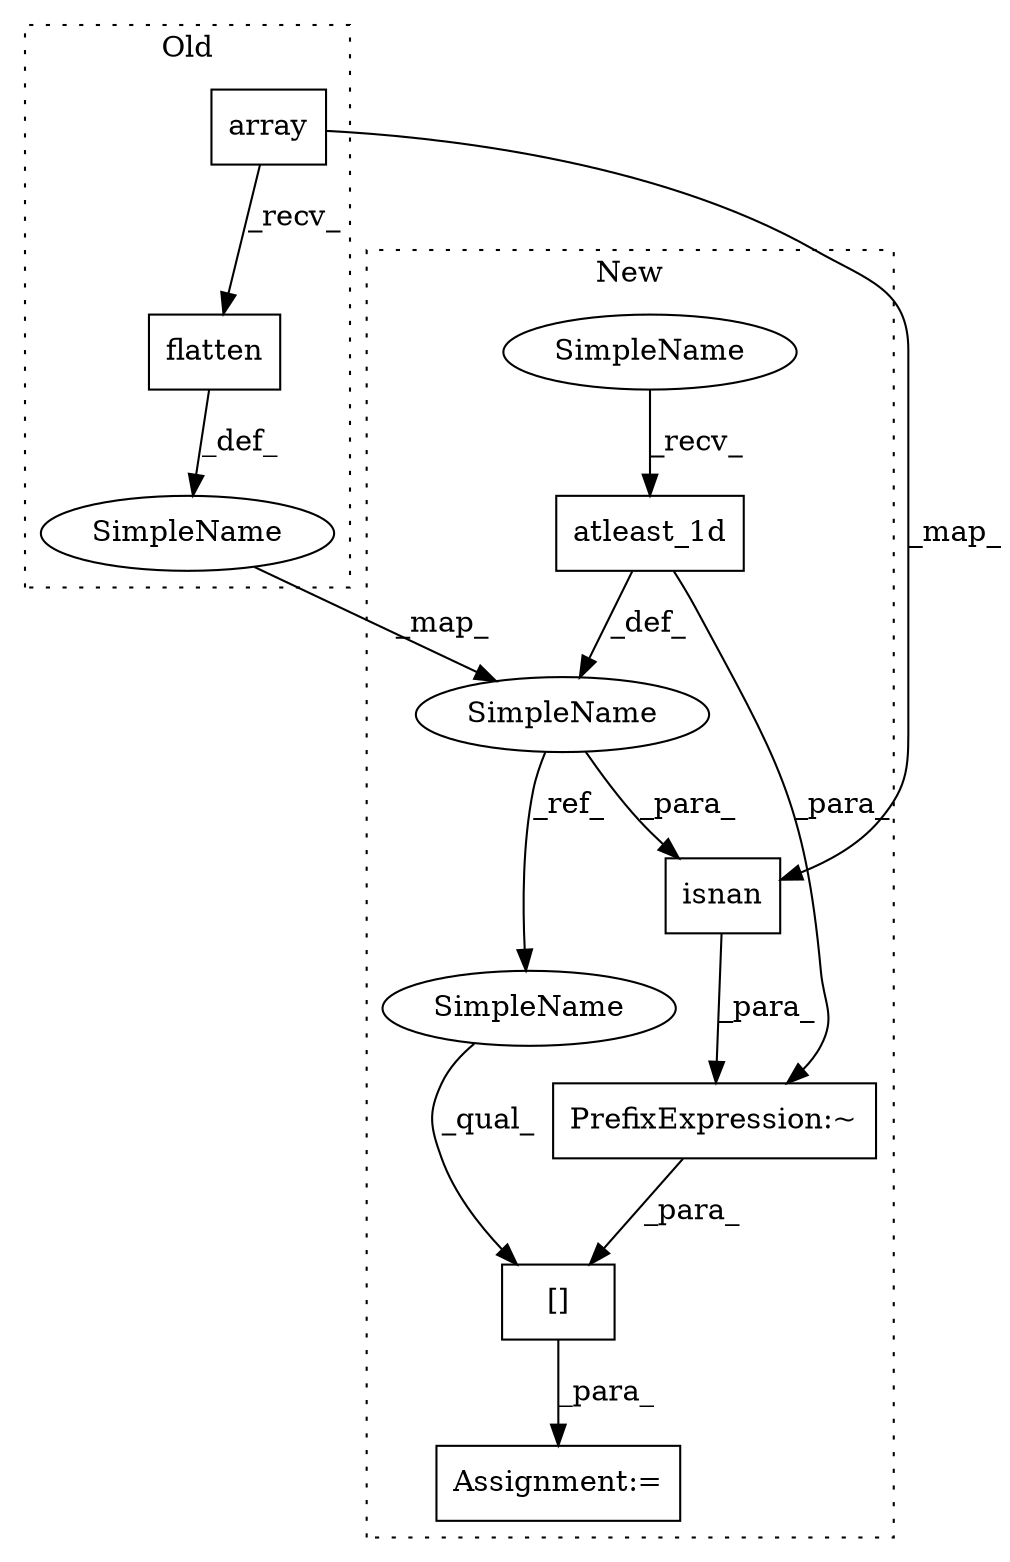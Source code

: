 digraph G {
subgraph cluster0 {
1 [label="flatten" a="32" s="2915" l="9" shape="box"];
5 [label="array" a="32" s="2903,2913" l="6,1" shape="box"];
7 [label="SimpleName" a="42" s="2892" l="4" shape="ellipse"];
label = "Old";
style="dotted";
}
subgraph cluster1 {
2 [label="atleast_1d" a="32" s="2685,2700" l="11,1" shape="box"];
3 [label="Assignment:=" a="7" s="2711" l="1" shape="box"];
4 [label="isnan" a="32" s="2724,2734" l="6,1" shape="box"];
6 [label="SimpleName" a="42" s="2674" l="4" shape="ellipse"];
8 [label="[]" a="2" s="2712,2735" l="5,1" shape="box"];
9 [label="PrefixExpression:~" a="38" s="2717" l="1" shape="box"];
10 [label="SimpleName" a="42" s="2712" l="4" shape="ellipse"];
11 [label="SimpleName" a="42" s="2679" l="5" shape="ellipse"];
label = "New";
style="dotted";
}
1 -> 7 [label="_def_"];
2 -> 9 [label="_para_"];
2 -> 6 [label="_def_"];
4 -> 9 [label="_para_"];
5 -> 4 [label="_map_"];
5 -> 1 [label="_recv_"];
6 -> 4 [label="_para_"];
6 -> 10 [label="_ref_"];
7 -> 6 [label="_map_"];
8 -> 3 [label="_para_"];
9 -> 8 [label="_para_"];
10 -> 8 [label="_qual_"];
11 -> 2 [label="_recv_"];
}
